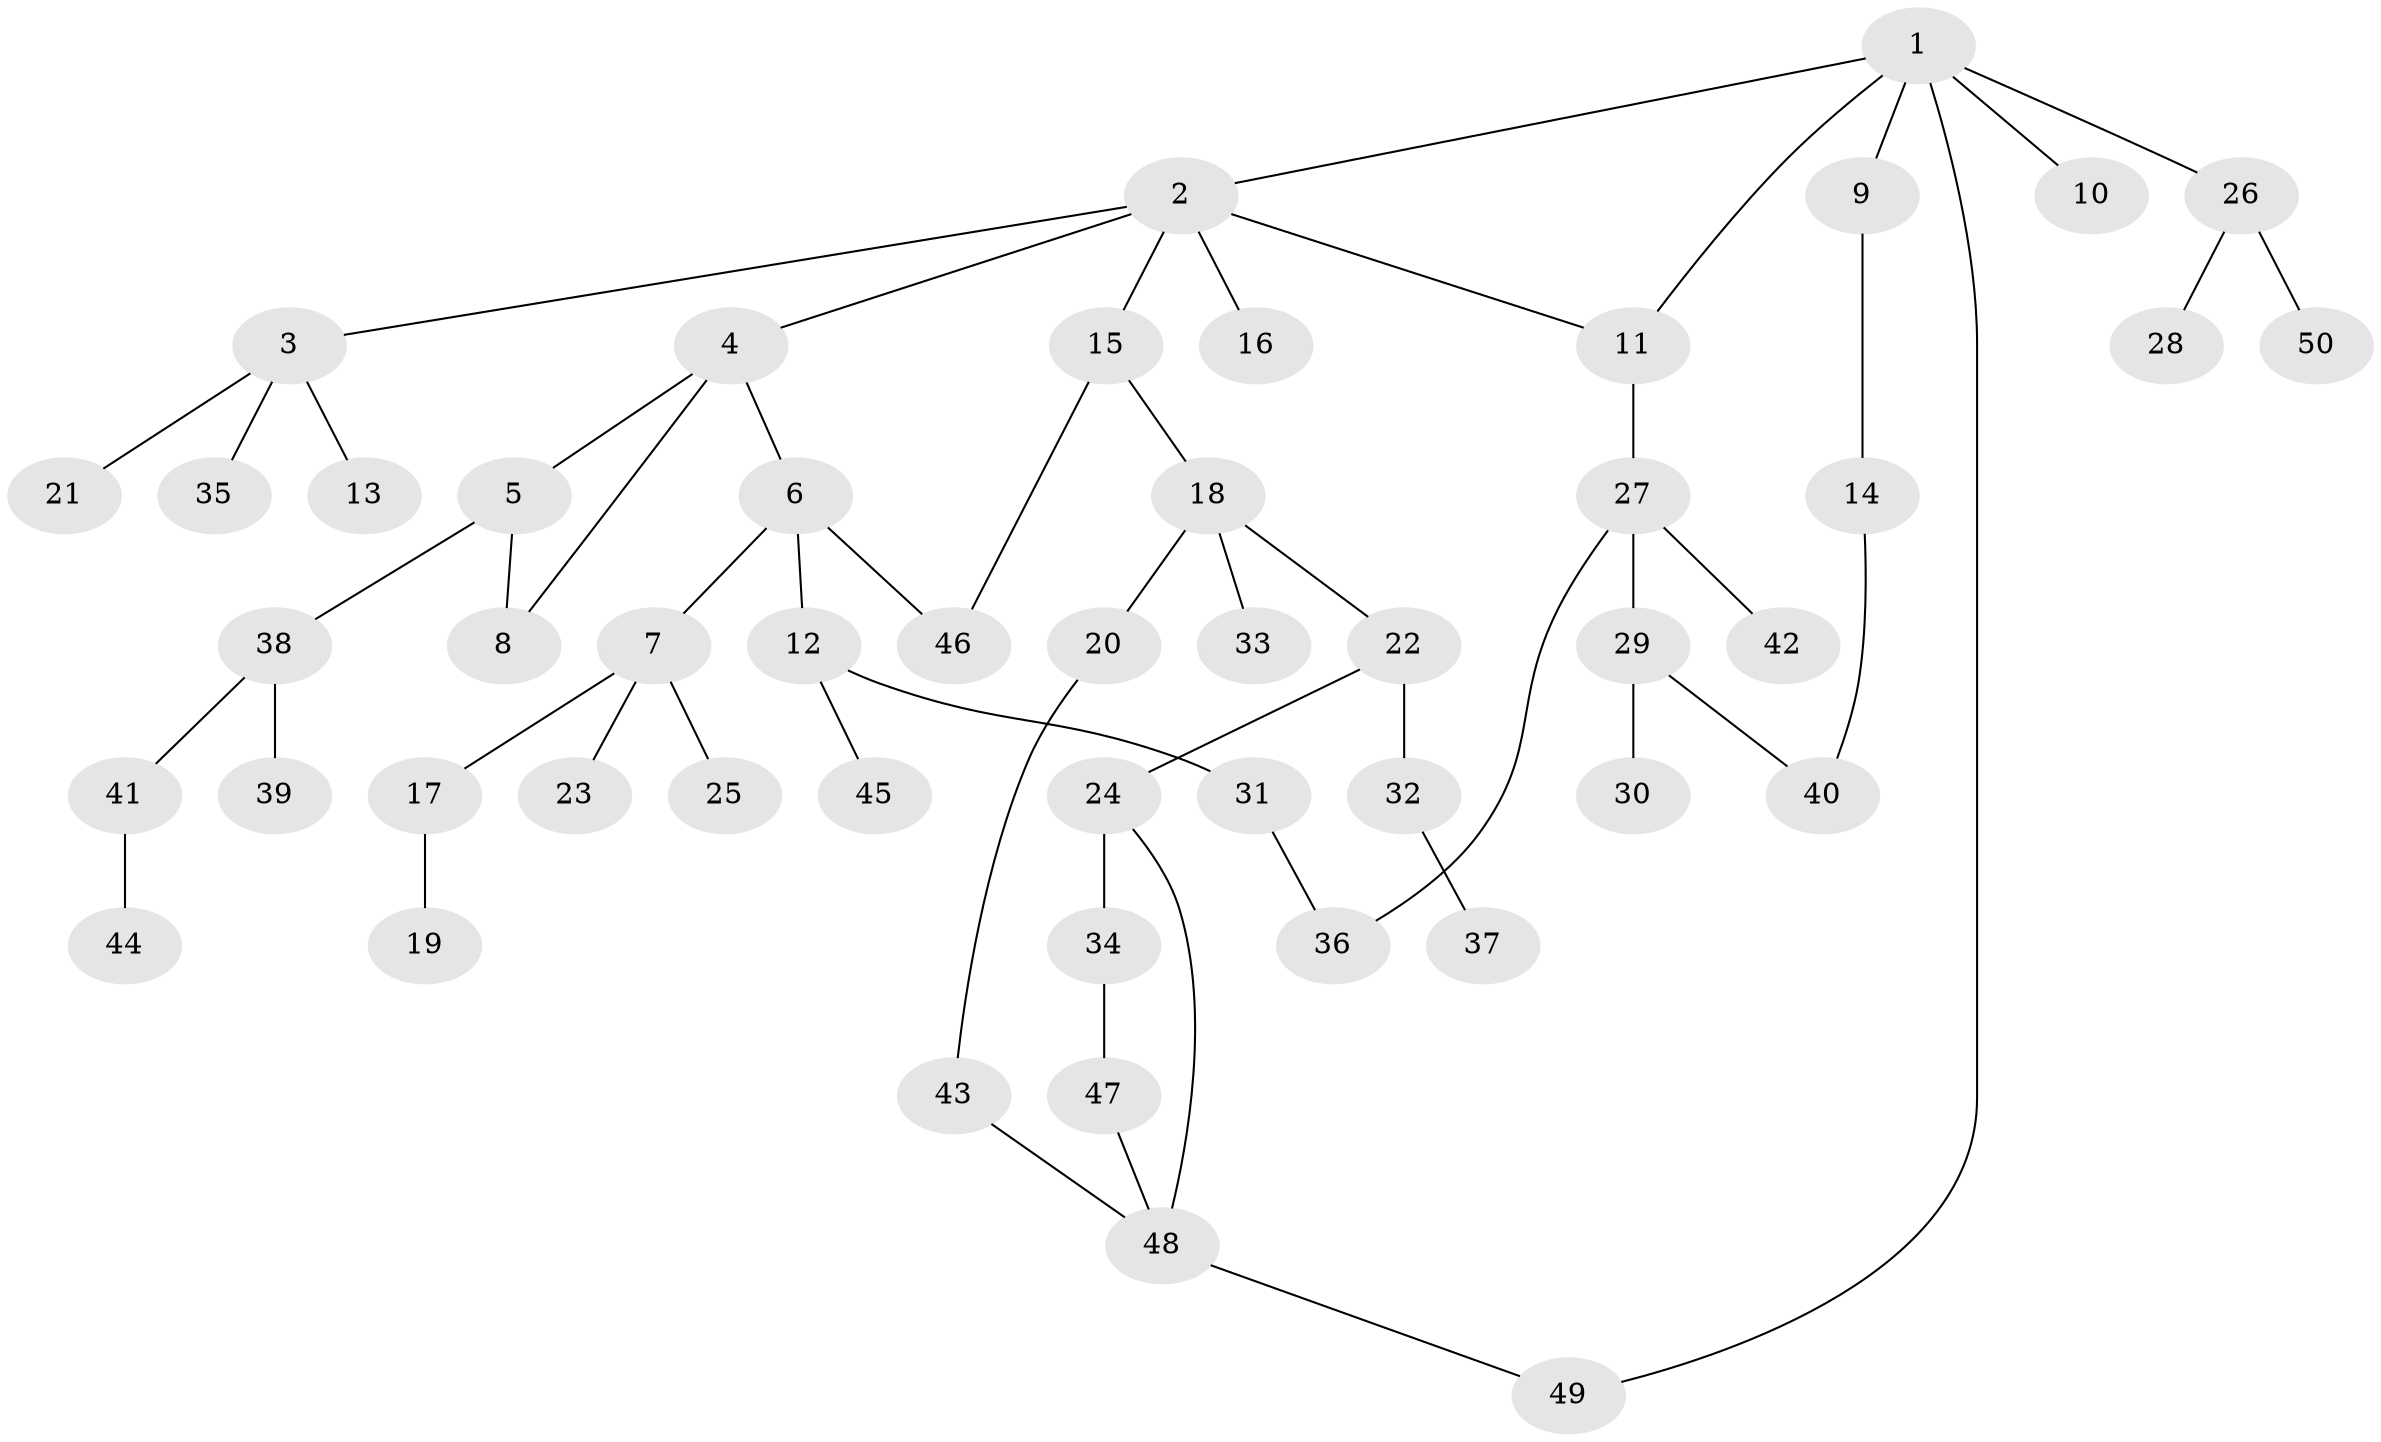// Generated by graph-tools (version 1.1) at 2025/13/03/09/25 04:13:39]
// undirected, 50 vertices, 57 edges
graph export_dot {
graph [start="1"]
  node [color=gray90,style=filled];
  1;
  2;
  3;
  4;
  5;
  6;
  7;
  8;
  9;
  10;
  11;
  12;
  13;
  14;
  15;
  16;
  17;
  18;
  19;
  20;
  21;
  22;
  23;
  24;
  25;
  26;
  27;
  28;
  29;
  30;
  31;
  32;
  33;
  34;
  35;
  36;
  37;
  38;
  39;
  40;
  41;
  42;
  43;
  44;
  45;
  46;
  47;
  48;
  49;
  50;
  1 -- 2;
  1 -- 9;
  1 -- 10;
  1 -- 11;
  1 -- 26;
  1 -- 49;
  2 -- 3;
  2 -- 4;
  2 -- 15;
  2 -- 16;
  2 -- 11;
  3 -- 13;
  3 -- 21;
  3 -- 35;
  4 -- 5;
  4 -- 6;
  4 -- 8;
  5 -- 8;
  5 -- 38;
  6 -- 7;
  6 -- 12;
  6 -- 46;
  7 -- 17;
  7 -- 23;
  7 -- 25;
  9 -- 14;
  11 -- 27;
  12 -- 31;
  12 -- 45;
  14 -- 40;
  15 -- 18;
  15 -- 46;
  17 -- 19;
  18 -- 20;
  18 -- 22;
  18 -- 33;
  20 -- 43;
  22 -- 24;
  22 -- 32;
  24 -- 34;
  24 -- 48;
  26 -- 28;
  26 -- 50;
  27 -- 29;
  27 -- 42;
  27 -- 36;
  29 -- 30;
  29 -- 40;
  31 -- 36;
  32 -- 37;
  34 -- 47;
  38 -- 39;
  38 -- 41;
  41 -- 44;
  43 -- 48;
  47 -- 48;
  48 -- 49;
}
